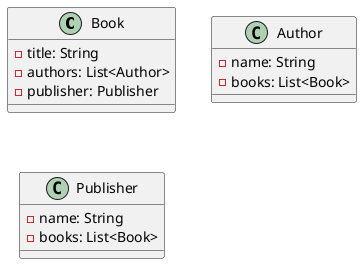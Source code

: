 @startuml
   class Book {
       - title: String
       - authors: List<Author>
       - publisher: Publisher
   }

   class Author {
       - name: String
       - books: List<Book>
   }

   class Publisher {
       - name: String
       - books: List<Book>
   }
   @enduml